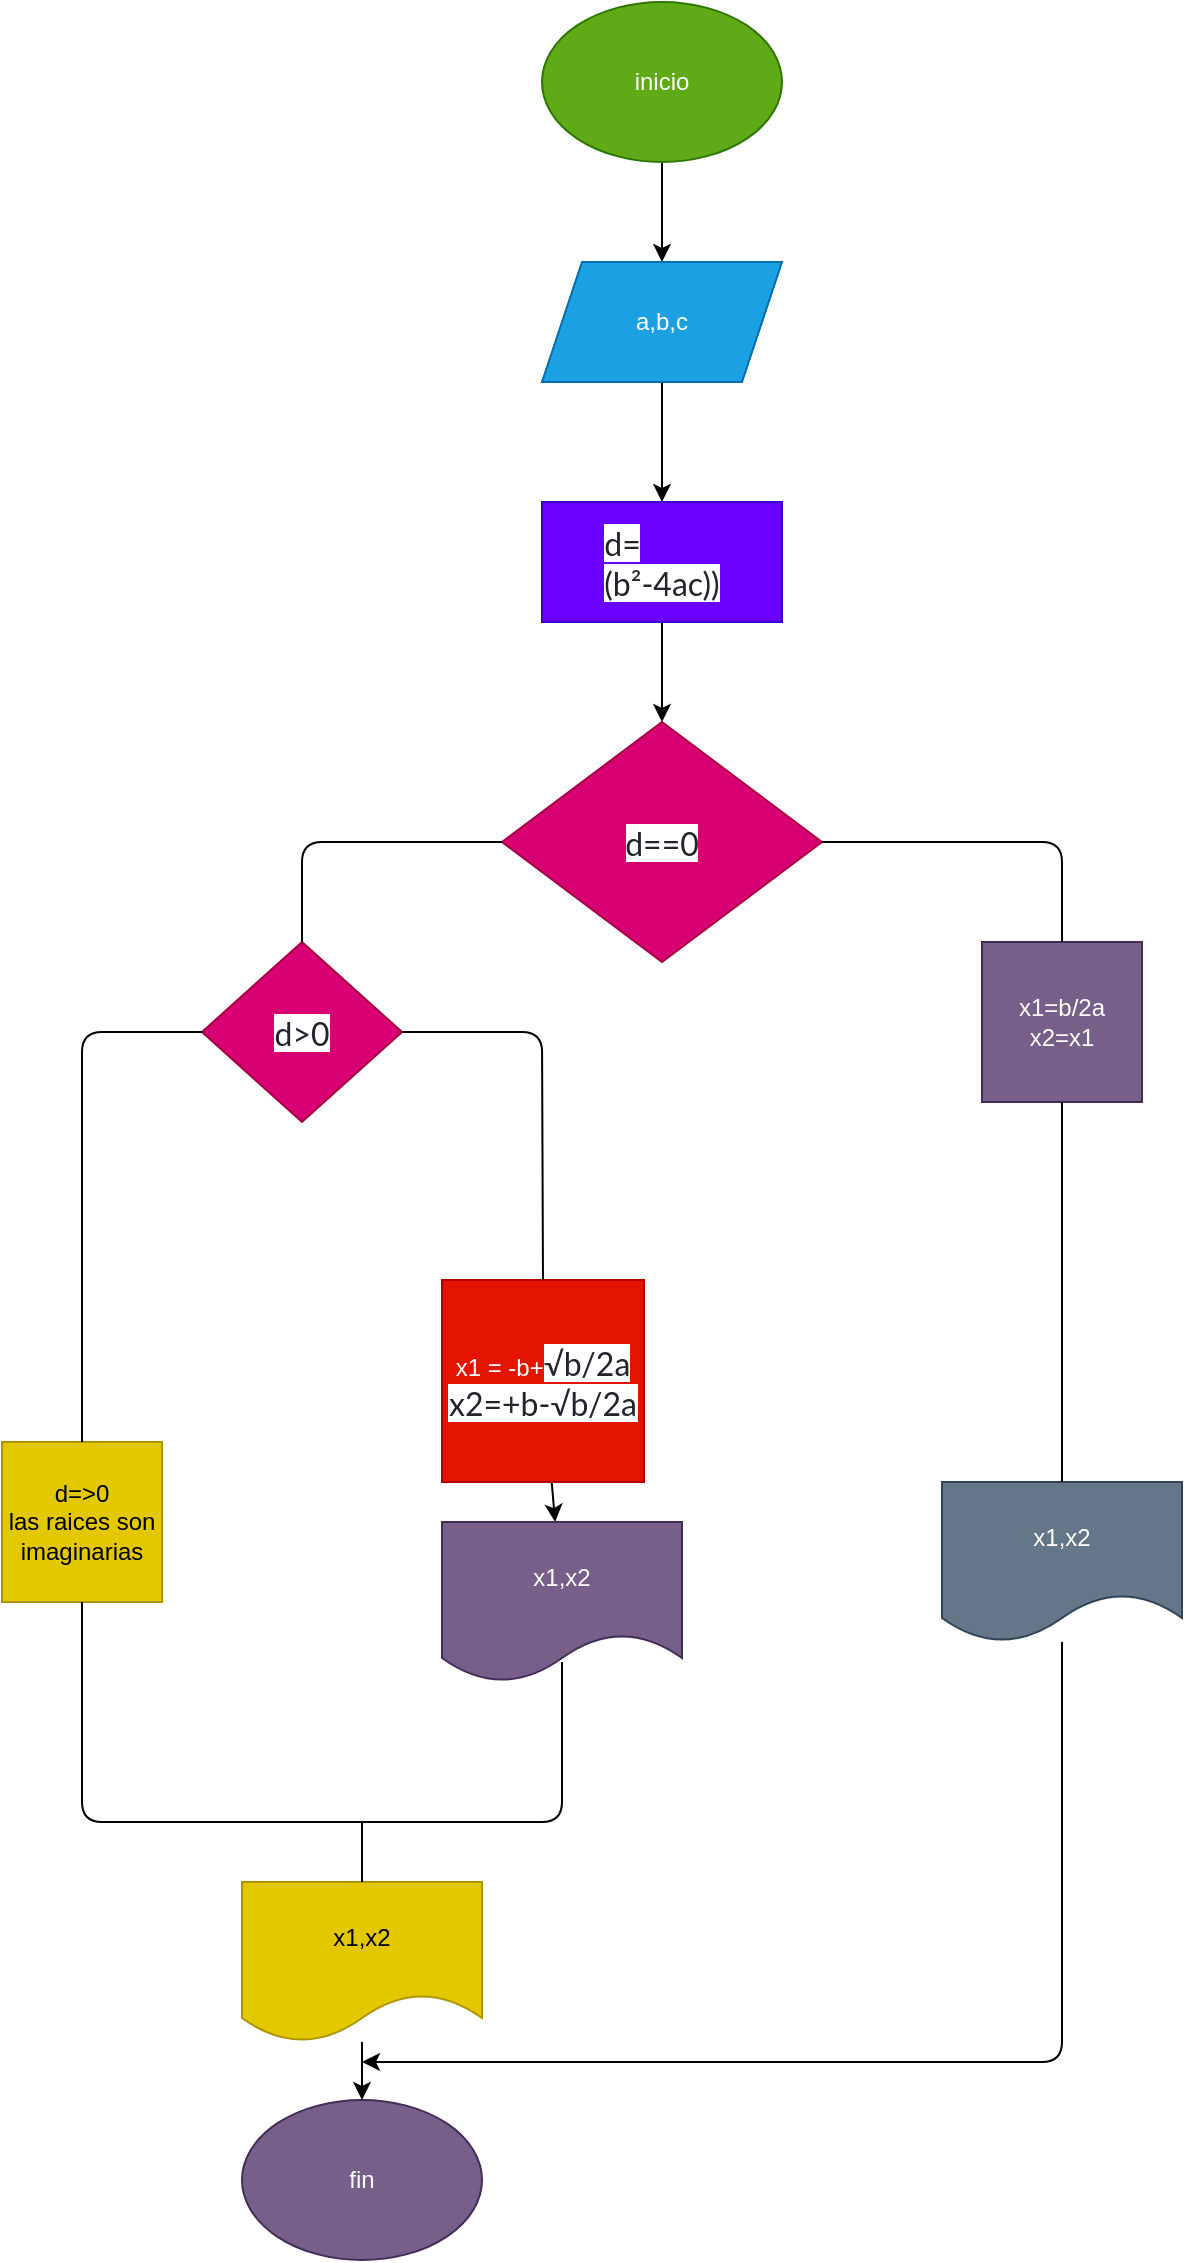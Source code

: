 <mxfile>
    <diagram id="d9l1Lcq8RRya8ScUtqHm" name="Página-1">
        <mxGraphModel dx="1425" dy="411" grid="1" gridSize="10" guides="1" tooltips="1" connect="1" arrows="1" fold="1" page="1" pageScale="1" pageWidth="827" pageHeight="1169" math="0" shadow="0">
            <root>
                <mxCell id="0"/>
                <mxCell id="1" parent="0"/>
                <mxCell id="14" value="" style="edgeStyle=none;html=1;" edge="1" parent="1" source="2" target="3">
                    <mxGeometry relative="1" as="geometry"/>
                </mxCell>
                <mxCell id="2" value="inicio" style="ellipse;whiteSpace=wrap;html=1;fillColor=#60a917;fontColor=#ffffff;strokeColor=#2D7600;" vertex="1" parent="1">
                    <mxGeometry x="250" y="40" width="120" height="80" as="geometry"/>
                </mxCell>
                <mxCell id="15" value="" style="edgeStyle=none;html=1;" edge="1" parent="1" source="3" target="13">
                    <mxGeometry relative="1" as="geometry"/>
                </mxCell>
                <mxCell id="3" value="a,b,c" style="shape=parallelogram;perimeter=parallelogramPerimeter;whiteSpace=wrap;html=1;fixedSize=1;fillColor=#1ba1e2;fontColor=#ffffff;strokeColor=#006EAF;" vertex="1" parent="1">
                    <mxGeometry x="250" y="170" width="120" height="60" as="geometry"/>
                </mxCell>
                <mxCell id="28" value="" style="edgeStyle=none;html=1;" edge="1" parent="1" source="7" target="27">
                    <mxGeometry relative="1" as="geometry"/>
                </mxCell>
                <mxCell id="7" value="x1 = -b+&lt;span style=&quot;color: rgb(33, 36, 44); font-family: Lato, &amp;quot;Noto Sans&amp;quot;, sans-serif; font-size: 16px; text-align: left; background-color: rgb(255, 255, 255);&quot;&gt;√b/2a&lt;br&gt;x2=+b-&lt;/span&gt;&lt;span style=&quot;color: rgb(33, 36, 44); font-family: Lato, &amp;quot;Noto Sans&amp;quot;, sans-serif; font-size: 16px; text-align: left; background-color: rgb(255, 255, 255);&quot;&gt;√b/2a&lt;/span&gt;&lt;span style=&quot;color: rgb(33, 36, 44); font-family: Lato, &amp;quot;Noto Sans&amp;quot;, sans-serif; font-size: 16px; text-align: left; background-color: rgb(255, 255, 255);&quot;&gt;&lt;br&gt;&lt;/span&gt;" style="whiteSpace=wrap;html=1;aspect=fixed;fillColor=#e51400;fontColor=#ffffff;strokeColor=#B20000;" vertex="1" parent="1">
                    <mxGeometry x="200" y="679" width="101" height="101" as="geometry"/>
                </mxCell>
                <mxCell id="26" value="" style="edgeStyle=none;html=1;" edge="1" parent="1" source="8">
                    <mxGeometry relative="1" as="geometry">
                        <mxPoint x="160" y="1070" as="targetPoint"/>
                        <Array as="points">
                            <mxPoint x="510" y="1070"/>
                        </Array>
                    </mxGeometry>
                </mxCell>
                <mxCell id="8" value="x1,x2" style="shape=document;whiteSpace=wrap;html=1;boundedLbl=1;fillColor=#647687;fontColor=#ffffff;strokeColor=#314354;" vertex="1" parent="1">
                    <mxGeometry x="450" y="780" width="120" height="80" as="geometry"/>
                </mxCell>
                <mxCell id="9" value="fin" style="ellipse;whiteSpace=wrap;html=1;fillColor=#76608a;fontColor=#ffffff;strokeColor=#432D57;" vertex="1" parent="1">
                    <mxGeometry x="100" y="1089" width="120" height="80" as="geometry"/>
                </mxCell>
                <mxCell id="10" value="&lt;div style=&quot;text-align: left;&quot;&gt;&lt;font face=&quot;Lato, Noto Sans, sans-serif&quot; color=&quot;#21242c&quot;&gt;&lt;span style=&quot;font-size: 16px; background-color: rgb(255, 255, 255);&quot;&gt;d==0&lt;/span&gt;&lt;/font&gt;&lt;/div&gt;" style="rhombus;whiteSpace=wrap;html=1;fillColor=#d80073;fontColor=#ffffff;strokeColor=#A50040;" vertex="1" parent="1">
                    <mxGeometry x="230" y="400" width="160" height="120" as="geometry"/>
                </mxCell>
                <mxCell id="12" value="d=&amp;gt;0&lt;br&gt;las raices son imaginarias" style="whiteSpace=wrap;html=1;aspect=fixed;fillColor=#e3c800;fontColor=#000000;strokeColor=#B09500;" vertex="1" parent="1">
                    <mxGeometry x="-20" y="760" width="80" height="80" as="geometry"/>
                </mxCell>
                <mxCell id="20" value="" style="edgeStyle=none;html=1;" edge="1" parent="1" source="13" target="10">
                    <mxGeometry relative="1" as="geometry"/>
                </mxCell>
                <mxCell id="13" value="&lt;div style=&quot;text-align: left;&quot;&gt;&lt;font face=&quot;Lato, Noto Sans, sans-serif&quot; color=&quot;#21242c&quot;&gt;&lt;span style=&quot;font-size: 16px; background-color: rgb(255, 255, 255);&quot;&gt;d=&lt;/span&gt;&lt;/font&gt;&lt;/div&gt;&lt;span style=&quot;color: rgb(33, 36, 44); font-family: Lato, &amp;quot;Noto Sans&amp;quot;, sans-serif; font-size: 16px; text-align: left; background-color: rgb(255, 255, 255);&quot;&gt;(b²-4ac))&lt;/span&gt;" style="rounded=0;whiteSpace=wrap;html=1;fillColor=#6a00ff;fontColor=#ffffff;strokeColor=#3700CC;" vertex="1" parent="1">
                    <mxGeometry x="250" y="290" width="120" height="60" as="geometry"/>
                </mxCell>
                <mxCell id="17" value="x1=b/2a&lt;br&gt;x2=x1" style="whiteSpace=wrap;html=1;aspect=fixed;fillColor=#76608a;strokeColor=#432D57;fontColor=#ffffff;" vertex="1" parent="1">
                    <mxGeometry x="470" y="510" width="80" height="80" as="geometry"/>
                </mxCell>
                <mxCell id="19" value="&lt;font face=&quot;Lato, Noto Sans, sans-serif&quot; color=&quot;#21242c&quot;&gt;&lt;span style=&quot;font-size: 16px; background-color: rgb(255, 255, 255);&quot;&gt;d&amp;gt;0&lt;/span&gt;&lt;/font&gt;" style="rhombus;whiteSpace=wrap;html=1;fillColor=#d80073;fontColor=#ffffff;strokeColor=#A50040;" vertex="1" parent="1">
                    <mxGeometry x="80" y="510" width="100" height="90" as="geometry"/>
                </mxCell>
                <mxCell id="21" value="" style="endArrow=none;html=1;entryX=0;entryY=0.5;entryDx=0;entryDy=0;exitX=0.5;exitY=0;exitDx=0;exitDy=0;" edge="1" parent="1" source="19" target="10">
                    <mxGeometry width="50" height="50" relative="1" as="geometry">
                        <mxPoint x="290" y="580" as="sourcePoint"/>
                        <mxPoint x="340" y="530" as="targetPoint"/>
                        <Array as="points">
                            <mxPoint x="130" y="460"/>
                        </Array>
                    </mxGeometry>
                </mxCell>
                <mxCell id="22" value="" style="endArrow=none;html=1;entryX=1;entryY=0.5;entryDx=0;entryDy=0;exitX=0.5;exitY=0;exitDx=0;exitDy=0;" edge="1" parent="1" source="17" target="10">
                    <mxGeometry width="50" height="50" relative="1" as="geometry">
                        <mxPoint x="290" y="580" as="sourcePoint"/>
                        <mxPoint x="340" y="530" as="targetPoint"/>
                        <Array as="points">
                            <mxPoint x="510" y="460"/>
                        </Array>
                    </mxGeometry>
                </mxCell>
                <mxCell id="23" value="" style="endArrow=none;html=1;entryX=0.5;entryY=0;entryDx=0;entryDy=0;exitX=0;exitY=0.5;exitDx=0;exitDy=0;" edge="1" parent="1" source="19" target="12">
                    <mxGeometry width="50" height="50" relative="1" as="geometry">
                        <mxPoint x="290" y="740" as="sourcePoint"/>
                        <mxPoint x="340" y="690" as="targetPoint"/>
                        <Array as="points">
                            <mxPoint x="20" y="555"/>
                        </Array>
                    </mxGeometry>
                </mxCell>
                <mxCell id="24" value="" style="endArrow=none;html=1;entryX=1;entryY=0.5;entryDx=0;entryDy=0;exitX=0.5;exitY=0;exitDx=0;exitDy=0;" edge="1" parent="1" source="7" target="19">
                    <mxGeometry width="50" height="50" relative="1" as="geometry">
                        <mxPoint x="290" y="740" as="sourcePoint"/>
                        <mxPoint x="340" y="690" as="targetPoint"/>
                        <Array as="points">
                            <mxPoint x="250" y="555"/>
                        </Array>
                    </mxGeometry>
                </mxCell>
                <mxCell id="27" value="x1,x2" style="shape=document;whiteSpace=wrap;html=1;boundedLbl=1;fillColor=#76608a;fontColor=#ffffff;strokeColor=#432D57;" vertex="1" parent="1">
                    <mxGeometry x="200" y="800" width="120" height="80" as="geometry"/>
                </mxCell>
                <mxCell id="29" value="" style="endArrow=none;html=1;entryX=0.5;entryY=1;entryDx=0;entryDy=0;" edge="1" parent="1" source="8" target="17">
                    <mxGeometry width="50" height="50" relative="1" as="geometry">
                        <mxPoint x="220" y="820" as="sourcePoint"/>
                        <mxPoint x="270" y="770" as="targetPoint"/>
                    </mxGeometry>
                </mxCell>
                <mxCell id="30" value="" style="endArrow=none;html=1;exitX=0.5;exitY=1;exitDx=0;exitDy=0;entryX=0.5;entryY=0.875;entryDx=0;entryDy=0;entryPerimeter=0;" edge="1" parent="1" source="12" target="27">
                    <mxGeometry width="50" height="50" relative="1" as="geometry">
                        <mxPoint x="10" y="950" as="sourcePoint"/>
                        <mxPoint x="270" y="950" as="targetPoint"/>
                        <Array as="points">
                            <mxPoint x="20" y="950"/>
                            <mxPoint x="260" y="950"/>
                        </Array>
                    </mxGeometry>
                </mxCell>
                <mxCell id="32" value="" style="edgeStyle=none;html=1;" edge="1" parent="1" source="31" target="9">
                    <mxGeometry relative="1" as="geometry"/>
                </mxCell>
                <mxCell id="31" value="x1,x2" style="shape=document;whiteSpace=wrap;html=1;boundedLbl=1;fillColor=#e3c800;fontColor=#000000;strokeColor=#B09500;" vertex="1" parent="1">
                    <mxGeometry x="100" y="980" width="120" height="80" as="geometry"/>
                </mxCell>
                <mxCell id="33" value="" style="endArrow=none;html=1;entryX=0.5;entryY=0;entryDx=0;entryDy=0;" edge="1" parent="1" target="31">
                    <mxGeometry width="50" height="50" relative="1" as="geometry">
                        <mxPoint x="160" y="950" as="sourcePoint"/>
                        <mxPoint x="180" y="830" as="targetPoint"/>
                    </mxGeometry>
                </mxCell>
            </root>
        </mxGraphModel>
    </diagram>
</mxfile>
